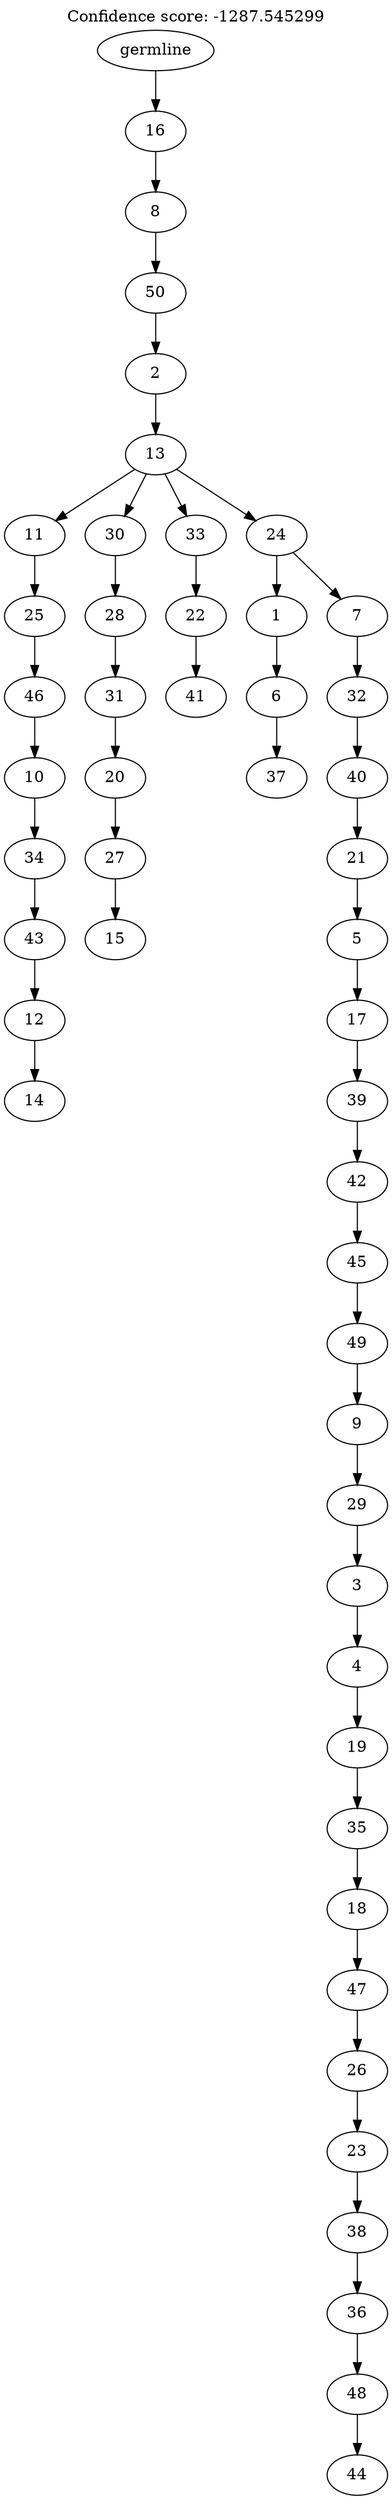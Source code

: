digraph g {
	"49" -> "50";
	"50" [label="14"];
	"48" -> "49";
	"49" [label="12"];
	"47" -> "48";
	"48" [label="43"];
	"46" -> "47";
	"47" [label="34"];
	"45" -> "46";
	"46" [label="10"];
	"44" -> "45";
	"45" [label="46"];
	"43" -> "44";
	"44" [label="25"];
	"41" -> "42";
	"42" [label="15"];
	"40" -> "41";
	"41" [label="27"];
	"39" -> "40";
	"40" [label="20"];
	"38" -> "39";
	"39" [label="31"];
	"37" -> "38";
	"38" [label="28"];
	"35" -> "36";
	"36" [label="41"];
	"34" -> "35";
	"35" [label="22"];
	"32" -> "33";
	"33" [label="37"];
	"31" -> "32";
	"32" [label="6"];
	"29" -> "30";
	"30" [label="44"];
	"28" -> "29";
	"29" [label="48"];
	"27" -> "28";
	"28" [label="36"];
	"26" -> "27";
	"27" [label="38"];
	"25" -> "26";
	"26" [label="23"];
	"24" -> "25";
	"25" [label="26"];
	"23" -> "24";
	"24" [label="47"];
	"22" -> "23";
	"23" [label="18"];
	"21" -> "22";
	"22" [label="35"];
	"20" -> "21";
	"21" [label="19"];
	"19" -> "20";
	"20" [label="4"];
	"18" -> "19";
	"19" [label="3"];
	"17" -> "18";
	"18" [label="29"];
	"16" -> "17";
	"17" [label="9"];
	"15" -> "16";
	"16" [label="49"];
	"14" -> "15";
	"15" [label="45"];
	"13" -> "14";
	"14" [label="42"];
	"12" -> "13";
	"13" [label="39"];
	"11" -> "12";
	"12" [label="17"];
	"10" -> "11";
	"11" [label="5"];
	"9" -> "10";
	"10" [label="21"];
	"8" -> "9";
	"9" [label="40"];
	"7" -> "8";
	"8" [label="32"];
	"6" -> "7";
	"7" [label="7"];
	"6" -> "31";
	"31" [label="1"];
	"5" -> "6";
	"6" [label="24"];
	"5" -> "34";
	"34" [label="33"];
	"5" -> "37";
	"37" [label="30"];
	"5" -> "43";
	"43" [label="11"];
	"4" -> "5";
	"5" [label="13"];
	"3" -> "4";
	"4" [label="2"];
	"2" -> "3";
	"3" [label="50"];
	"1" -> "2";
	"2" [label="8"];
	"0" -> "1";
	"1" [label="16"];
	"0" [label="germline"];
	labelloc="t";
	label="Confidence score: -1287.545299";
}
